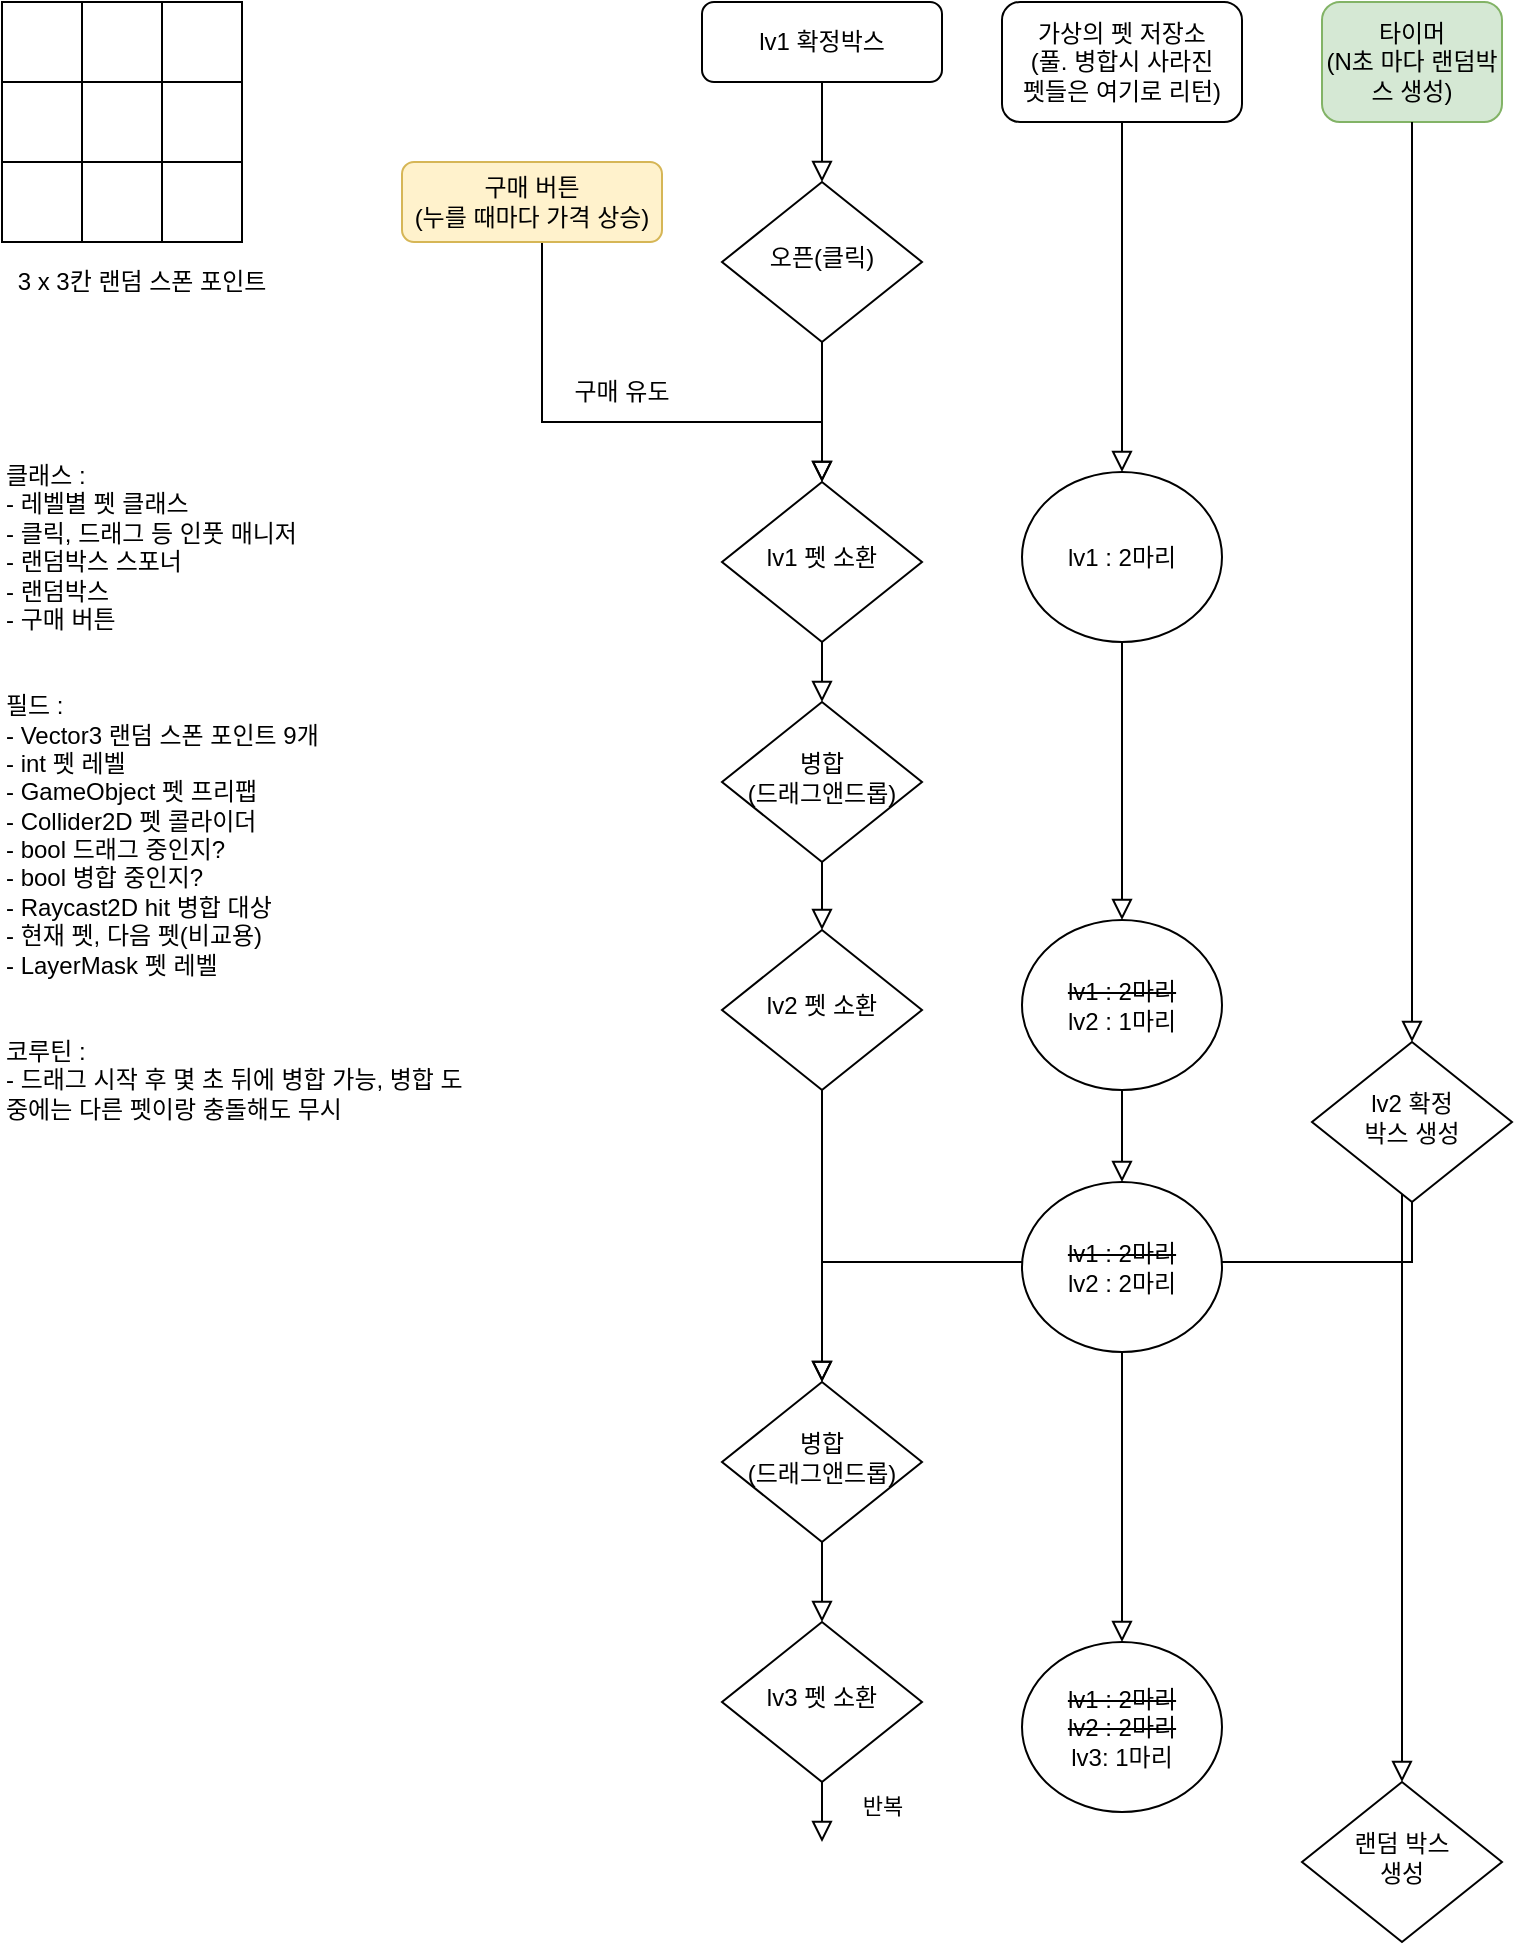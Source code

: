 <mxfile version="22.0.8" type="github">
  <diagram id="C5RBs43oDa-KdzZeNtuy" name="Page-1">
    <mxGraphModel dx="1509" dy="789" grid="1" gridSize="10" guides="1" tooltips="1" connect="1" arrows="1" fold="1" page="1" pageScale="1" pageWidth="827" pageHeight="1169" math="0" shadow="0">
      <root>
        <mxCell id="WIyWlLk6GJQsqaUBKTNV-0" />
        <mxCell id="WIyWlLk6GJQsqaUBKTNV-1" parent="WIyWlLk6GJQsqaUBKTNV-0" />
        <mxCell id="WIyWlLk6GJQsqaUBKTNV-2" value="" style="rounded=0;html=1;jettySize=auto;orthogonalLoop=1;fontSize=11;endArrow=block;endFill=0;endSize=8;strokeWidth=1;shadow=0;labelBackgroundColor=none;edgeStyle=orthogonalEdgeStyle;" parent="WIyWlLk6GJQsqaUBKTNV-1" source="WIyWlLk6GJQsqaUBKTNV-3" target="WIyWlLk6GJQsqaUBKTNV-6" edge="1">
          <mxGeometry relative="1" as="geometry" />
        </mxCell>
        <mxCell id="WIyWlLk6GJQsqaUBKTNV-3" value="lv1 확정박스" style="rounded=1;whiteSpace=wrap;html=1;fontSize=12;glass=0;strokeWidth=1;shadow=0;" parent="WIyWlLk6GJQsqaUBKTNV-1" vertex="1">
          <mxGeometry x="410" y="40" width="120" height="40" as="geometry" />
        </mxCell>
        <mxCell id="WIyWlLk6GJQsqaUBKTNV-4" value="" style="rounded=0;html=1;jettySize=auto;orthogonalLoop=1;fontSize=11;endArrow=block;endFill=0;endSize=8;strokeWidth=1;shadow=0;labelBackgroundColor=none;edgeStyle=orthogonalEdgeStyle;" parent="WIyWlLk6GJQsqaUBKTNV-1" source="WIyWlLk6GJQsqaUBKTNV-6" target="WIyWlLk6GJQsqaUBKTNV-10" edge="1">
          <mxGeometry y="20" relative="1" as="geometry">
            <mxPoint as="offset" />
          </mxGeometry>
        </mxCell>
        <mxCell id="WIyWlLk6GJQsqaUBKTNV-5" value="" style="edgeStyle=orthogonalEdgeStyle;rounded=0;html=1;jettySize=auto;orthogonalLoop=1;fontSize=11;endArrow=block;endFill=0;endSize=8;strokeWidth=1;shadow=0;labelBackgroundColor=none;exitX=0.5;exitY=1;exitDx=0;exitDy=0;" parent="WIyWlLk6GJQsqaUBKTNV-1" source="_ZNL9TgpyI4bj2Tfl-rO-10" target="WIyWlLk6GJQsqaUBKTNV-10" edge="1">
          <mxGeometry x="-0.001" y="10" relative="1" as="geometry">
            <mxPoint as="offset" />
            <mxPoint x="470" y="260" as="targetPoint" />
            <Array as="points">
              <mxPoint x="330" y="250" />
              <mxPoint x="470" y="250" />
            </Array>
          </mxGeometry>
        </mxCell>
        <mxCell id="WIyWlLk6GJQsqaUBKTNV-6" value="오픈(클릭)" style="rhombus;whiteSpace=wrap;html=1;shadow=0;fontFamily=Helvetica;fontSize=12;align=center;strokeWidth=1;spacing=6;spacingTop=-4;" parent="WIyWlLk6GJQsqaUBKTNV-1" vertex="1">
          <mxGeometry x="420" y="130" width="100" height="80" as="geometry" />
        </mxCell>
        <mxCell id="WIyWlLk6GJQsqaUBKTNV-8" value="반복" style="rounded=0;html=1;jettySize=auto;orthogonalLoop=1;fontSize=11;endArrow=block;endFill=0;endSize=8;strokeWidth=1;shadow=0;labelBackgroundColor=none;edgeStyle=orthogonalEdgeStyle;" parent="WIyWlLk6GJQsqaUBKTNV-1" source="_ZNL9TgpyI4bj2Tfl-rO-32" edge="1">
          <mxGeometry x="-0.203" y="30" relative="1" as="geometry">
            <mxPoint as="offset" />
            <mxPoint x="470" y="960" as="targetPoint" />
          </mxGeometry>
        </mxCell>
        <mxCell id="WIyWlLk6GJQsqaUBKTNV-10" value="lv1 펫 소환" style="rhombus;whiteSpace=wrap;html=1;shadow=0;fontFamily=Helvetica;fontSize=12;align=center;strokeWidth=1;spacing=6;spacingTop=-4;" parent="WIyWlLk6GJQsqaUBKTNV-1" vertex="1">
          <mxGeometry x="420" y="280" width="100" height="80" as="geometry" />
        </mxCell>
        <mxCell id="_ZNL9TgpyI4bj2Tfl-rO-6" value="" style="rounded=0;html=1;jettySize=auto;orthogonalLoop=1;fontSize=11;endArrow=block;endFill=0;endSize=8;strokeWidth=1;shadow=0;labelBackgroundColor=none;edgeStyle=orthogonalEdgeStyle;" edge="1" parent="WIyWlLk6GJQsqaUBKTNV-1" source="_ZNL9TgpyI4bj2Tfl-rO-4" target="_ZNL9TgpyI4bj2Tfl-rO-5">
          <mxGeometry x="0.333" y="20" relative="1" as="geometry">
            <mxPoint as="offset" />
            <mxPoint x="470" y="360" as="sourcePoint" />
            <mxPoint x="470" y="700" as="targetPoint" />
          </mxGeometry>
        </mxCell>
        <mxCell id="_ZNL9TgpyI4bj2Tfl-rO-5" value="병합&lt;br&gt;(드래그앤드롭)" style="rhombus;whiteSpace=wrap;html=1;shadow=0;fontFamily=Helvetica;fontSize=12;align=center;strokeWidth=1;spacing=6;spacingTop=-4;" vertex="1" parent="WIyWlLk6GJQsqaUBKTNV-1">
          <mxGeometry x="420" y="730" width="100" height="80" as="geometry" />
        </mxCell>
        <mxCell id="_ZNL9TgpyI4bj2Tfl-rO-7" value="" style="rounded=0;html=1;jettySize=auto;orthogonalLoop=1;fontSize=11;endArrow=block;endFill=0;endSize=8;strokeWidth=1;shadow=0;labelBackgroundColor=none;edgeStyle=orthogonalEdgeStyle;" edge="1" parent="WIyWlLk6GJQsqaUBKTNV-1" source="WIyWlLk6GJQsqaUBKTNV-10" target="_ZNL9TgpyI4bj2Tfl-rO-2">
          <mxGeometry x="0.333" y="20" relative="1" as="geometry">
            <mxPoint as="offset" />
            <mxPoint x="470" y="360" as="sourcePoint" />
            <mxPoint x="470" y="580" as="targetPoint" />
          </mxGeometry>
        </mxCell>
        <mxCell id="_ZNL9TgpyI4bj2Tfl-rO-2" value="병합&lt;br&gt;(드래그앤드롭)" style="rhombus;whiteSpace=wrap;html=1;shadow=0;fontFamily=Helvetica;fontSize=12;align=center;strokeWidth=1;spacing=6;spacingTop=-4;" vertex="1" parent="WIyWlLk6GJQsqaUBKTNV-1">
          <mxGeometry x="420" y="390" width="100" height="80" as="geometry" />
        </mxCell>
        <mxCell id="_ZNL9TgpyI4bj2Tfl-rO-8" value="" style="rounded=0;html=1;jettySize=auto;orthogonalLoop=1;fontSize=11;endArrow=block;endFill=0;endSize=8;strokeWidth=1;shadow=0;labelBackgroundColor=none;edgeStyle=orthogonalEdgeStyle;" edge="1" parent="WIyWlLk6GJQsqaUBKTNV-1" source="_ZNL9TgpyI4bj2Tfl-rO-2" target="_ZNL9TgpyI4bj2Tfl-rO-4">
          <mxGeometry x="0.333" y="20" relative="1" as="geometry">
            <mxPoint as="offset" />
            <mxPoint x="470" y="470" as="sourcePoint" />
            <mxPoint x="470" y="580" as="targetPoint" />
          </mxGeometry>
        </mxCell>
        <mxCell id="_ZNL9TgpyI4bj2Tfl-rO-4" value="lv2 펫 소환" style="rhombus;whiteSpace=wrap;html=1;shadow=0;fontFamily=Helvetica;fontSize=12;align=center;strokeWidth=1;spacing=6;spacingTop=-4;" vertex="1" parent="WIyWlLk6GJQsqaUBKTNV-1">
          <mxGeometry x="420" y="504" width="100" height="80" as="geometry" />
        </mxCell>
        <mxCell id="_ZNL9TgpyI4bj2Tfl-rO-10" value="구매 버튼&lt;br&gt;(누를 때마다 가격 상승)" style="rounded=1;whiteSpace=wrap;html=1;fontSize=12;glass=0;strokeWidth=1;shadow=0;fillColor=#fff2cc;strokeColor=#d6b656;" vertex="1" parent="WIyWlLk6GJQsqaUBKTNV-1">
          <mxGeometry x="260" y="120" width="130" height="40" as="geometry" />
        </mxCell>
        <mxCell id="_ZNL9TgpyI4bj2Tfl-rO-11" value="타이머&lt;br&gt;(N초 마다 랜덤박스 생성)" style="rounded=1;whiteSpace=wrap;html=1;fontSize=12;glass=0;strokeWidth=1;shadow=0;fillColor=#d5e8d4;strokeColor=#82b366;" vertex="1" parent="WIyWlLk6GJQsqaUBKTNV-1">
          <mxGeometry x="720" y="40" width="90" height="60" as="geometry" />
        </mxCell>
        <mxCell id="_ZNL9TgpyI4bj2Tfl-rO-12" value="구매 유도" style="text;html=1;strokeColor=none;fillColor=none;align=center;verticalAlign=middle;whiteSpace=wrap;rounded=0;" vertex="1" parent="WIyWlLk6GJQsqaUBKTNV-1">
          <mxGeometry x="340" y="220" width="60" height="30" as="geometry" />
        </mxCell>
        <mxCell id="_ZNL9TgpyI4bj2Tfl-rO-13" value="" style="rounded=0;html=1;jettySize=auto;orthogonalLoop=1;fontSize=11;endArrow=block;endFill=0;endSize=8;strokeWidth=1;shadow=0;labelBackgroundColor=none;edgeStyle=orthogonalEdgeStyle;" edge="1" parent="WIyWlLk6GJQsqaUBKTNV-1" source="_ZNL9TgpyI4bj2Tfl-rO-11" target="_ZNL9TgpyI4bj2Tfl-rO-14">
          <mxGeometry relative="1" as="geometry">
            <mxPoint x="500" y="90" as="sourcePoint" />
            <mxPoint x="615" y="630" as="targetPoint" />
            <Array as="points">
              <mxPoint x="765" y="480" />
              <mxPoint x="765" y="480" />
            </Array>
          </mxGeometry>
        </mxCell>
        <mxCell id="_ZNL9TgpyI4bj2Tfl-rO-14" value="lv2 확정&lt;br&gt;박스 생성" style="rhombus;whiteSpace=wrap;html=1;shadow=0;fontFamily=Helvetica;fontSize=12;align=center;strokeWidth=1;spacing=6;spacingTop=-4;" vertex="1" parent="WIyWlLk6GJQsqaUBKTNV-1">
          <mxGeometry x="715" y="560" width="100" height="80" as="geometry" />
        </mxCell>
        <mxCell id="_ZNL9TgpyI4bj2Tfl-rO-16" value="" style="rounded=0;whiteSpace=wrap;html=1;" vertex="1" parent="WIyWlLk6GJQsqaUBKTNV-1">
          <mxGeometry x="60" y="40" width="40" height="40" as="geometry" />
        </mxCell>
        <mxCell id="_ZNL9TgpyI4bj2Tfl-rO-17" value="" style="rounded=0;whiteSpace=wrap;html=1;" vertex="1" parent="WIyWlLk6GJQsqaUBKTNV-1">
          <mxGeometry x="100" y="40" width="40" height="40" as="geometry" />
        </mxCell>
        <mxCell id="_ZNL9TgpyI4bj2Tfl-rO-18" value="" style="rounded=0;whiteSpace=wrap;html=1;" vertex="1" parent="WIyWlLk6GJQsqaUBKTNV-1">
          <mxGeometry x="140" y="40" width="40" height="40" as="geometry" />
        </mxCell>
        <mxCell id="_ZNL9TgpyI4bj2Tfl-rO-19" value="" style="rounded=0;whiteSpace=wrap;html=1;" vertex="1" parent="WIyWlLk6GJQsqaUBKTNV-1">
          <mxGeometry x="60" y="80" width="40" height="40" as="geometry" />
        </mxCell>
        <mxCell id="_ZNL9TgpyI4bj2Tfl-rO-20" value="" style="rounded=0;whiteSpace=wrap;html=1;" vertex="1" parent="WIyWlLk6GJQsqaUBKTNV-1">
          <mxGeometry x="100" y="80" width="40" height="40" as="geometry" />
        </mxCell>
        <mxCell id="_ZNL9TgpyI4bj2Tfl-rO-21" value="" style="rounded=0;whiteSpace=wrap;html=1;" vertex="1" parent="WIyWlLk6GJQsqaUBKTNV-1">
          <mxGeometry x="140" y="80" width="40" height="40" as="geometry" />
        </mxCell>
        <mxCell id="_ZNL9TgpyI4bj2Tfl-rO-22" value="" style="rounded=0;whiteSpace=wrap;html=1;" vertex="1" parent="WIyWlLk6GJQsqaUBKTNV-1">
          <mxGeometry x="60" y="120" width="40" height="40" as="geometry" />
        </mxCell>
        <mxCell id="_ZNL9TgpyI4bj2Tfl-rO-23" value="" style="rounded=0;whiteSpace=wrap;html=1;" vertex="1" parent="WIyWlLk6GJQsqaUBKTNV-1">
          <mxGeometry x="100" y="120" width="40" height="40" as="geometry" />
        </mxCell>
        <mxCell id="_ZNL9TgpyI4bj2Tfl-rO-24" value="" style="rounded=0;whiteSpace=wrap;html=1;" vertex="1" parent="WIyWlLk6GJQsqaUBKTNV-1">
          <mxGeometry x="140" y="120" width="40" height="40" as="geometry" />
        </mxCell>
        <mxCell id="_ZNL9TgpyI4bj2Tfl-rO-27" value="" style="rounded=0;html=1;jettySize=auto;orthogonalLoop=1;fontSize=11;endArrow=block;endFill=0;endSize=8;strokeWidth=1;shadow=0;labelBackgroundColor=none;edgeStyle=orthogonalEdgeStyle;exitX=0.5;exitY=1;exitDx=0;exitDy=0;" edge="1" parent="WIyWlLk6GJQsqaUBKTNV-1" source="_ZNL9TgpyI4bj2Tfl-rO-14" target="_ZNL9TgpyI4bj2Tfl-rO-5">
          <mxGeometry relative="1" as="geometry">
            <mxPoint x="605" y="110" as="sourcePoint" />
            <mxPoint x="605" y="180" as="targetPoint" />
            <Array as="points">
              <mxPoint x="765" y="670" />
              <mxPoint x="470" y="670" />
            </Array>
          </mxGeometry>
        </mxCell>
        <mxCell id="_ZNL9TgpyI4bj2Tfl-rO-29" value="" style="rounded=0;html=1;jettySize=auto;orthogonalLoop=1;fontSize=11;endArrow=block;endFill=0;endSize=8;strokeWidth=1;shadow=0;labelBackgroundColor=none;edgeStyle=orthogonalEdgeStyle;" edge="1" parent="WIyWlLk6GJQsqaUBKTNV-1" source="_ZNL9TgpyI4bj2Tfl-rO-14" target="_ZNL9TgpyI4bj2Tfl-rO-30">
          <mxGeometry relative="1" as="geometry">
            <mxPoint x="760" y="620" as="sourcePoint" />
            <mxPoint x="630" y="700" as="targetPoint" />
            <Array as="points">
              <mxPoint x="760" y="750" />
              <mxPoint x="760" y="750" />
            </Array>
          </mxGeometry>
        </mxCell>
        <mxCell id="_ZNL9TgpyI4bj2Tfl-rO-30" value="랜덤 박스&lt;br&gt;생성" style="rhombus;whiteSpace=wrap;html=1;shadow=0;fontFamily=Helvetica;fontSize=12;align=center;strokeWidth=1;spacing=6;spacingTop=-4;" vertex="1" parent="WIyWlLk6GJQsqaUBKTNV-1">
          <mxGeometry x="710" y="930" width="100" height="80" as="geometry" />
        </mxCell>
        <mxCell id="_ZNL9TgpyI4bj2Tfl-rO-33" value="" style="rounded=0;html=1;jettySize=auto;orthogonalLoop=1;fontSize=11;endArrow=block;endFill=0;endSize=8;strokeWidth=1;shadow=0;labelBackgroundColor=none;edgeStyle=orthogonalEdgeStyle;" edge="1" parent="WIyWlLk6GJQsqaUBKTNV-1" source="_ZNL9TgpyI4bj2Tfl-rO-5" target="_ZNL9TgpyI4bj2Tfl-rO-32">
          <mxGeometry x="0.333" y="20" relative="1" as="geometry">
            <mxPoint as="offset" />
            <mxPoint x="470" y="720" as="sourcePoint" />
            <mxPoint x="470" y="960" as="targetPoint" />
          </mxGeometry>
        </mxCell>
        <mxCell id="_ZNL9TgpyI4bj2Tfl-rO-32" value="lv3 펫 소환" style="rhombus;whiteSpace=wrap;html=1;shadow=0;fontFamily=Helvetica;fontSize=12;align=center;strokeWidth=1;spacing=6;spacingTop=-4;" vertex="1" parent="WIyWlLk6GJQsqaUBKTNV-1">
          <mxGeometry x="420" y="850" width="100" height="80" as="geometry" />
        </mxCell>
        <mxCell id="_ZNL9TgpyI4bj2Tfl-rO-34" value="3 x 3칸 랜덤 스폰 포인트" style="text;html=1;strokeColor=none;fillColor=none;align=center;verticalAlign=middle;whiteSpace=wrap;rounded=0;" vertex="1" parent="WIyWlLk6GJQsqaUBKTNV-1">
          <mxGeometry x="60" y="165" width="140" height="30" as="geometry" />
        </mxCell>
        <mxCell id="_ZNL9TgpyI4bj2Tfl-rO-36" value="가상의 펫 저장소&lt;br&gt;(풀. 병합시 사라진&lt;br&gt;펫들은 여기로 리턴)" style="rounded=1;whiteSpace=wrap;html=1;fontSize=12;glass=0;strokeWidth=1;shadow=0;" vertex="1" parent="WIyWlLk6GJQsqaUBKTNV-1">
          <mxGeometry x="560" y="40" width="120" height="60" as="geometry" />
        </mxCell>
        <mxCell id="_ZNL9TgpyI4bj2Tfl-rO-37" value="lv1 : 2마리" style="ellipse;whiteSpace=wrap;html=1;" vertex="1" parent="WIyWlLk6GJQsqaUBKTNV-1">
          <mxGeometry x="570" y="275" width="100" height="85" as="geometry" />
        </mxCell>
        <mxCell id="_ZNL9TgpyI4bj2Tfl-rO-38" value="&lt;strike&gt;lv1 : 2마리&lt;/strike&gt;&lt;br&gt;lv2 : 1마리" style="ellipse;whiteSpace=wrap;html=1;" vertex="1" parent="WIyWlLk6GJQsqaUBKTNV-1">
          <mxGeometry x="570" y="499" width="100" height="85" as="geometry" />
        </mxCell>
        <mxCell id="_ZNL9TgpyI4bj2Tfl-rO-39" value="" style="rounded=0;html=1;jettySize=auto;orthogonalLoop=1;fontSize=11;endArrow=block;endFill=0;endSize=8;strokeWidth=1;shadow=0;labelBackgroundColor=none;edgeStyle=orthogonalEdgeStyle;" edge="1" parent="WIyWlLk6GJQsqaUBKTNV-1" source="_ZNL9TgpyI4bj2Tfl-rO-36" target="_ZNL9TgpyI4bj2Tfl-rO-37">
          <mxGeometry relative="1" as="geometry">
            <mxPoint x="480" y="90" as="sourcePoint" />
            <mxPoint x="480" y="140" as="targetPoint" />
          </mxGeometry>
        </mxCell>
        <mxCell id="_ZNL9TgpyI4bj2Tfl-rO-40" value="" style="rounded=0;html=1;jettySize=auto;orthogonalLoop=1;fontSize=11;endArrow=block;endFill=0;endSize=8;strokeWidth=1;shadow=0;labelBackgroundColor=none;edgeStyle=orthogonalEdgeStyle;" edge="1" parent="WIyWlLk6GJQsqaUBKTNV-1" source="_ZNL9TgpyI4bj2Tfl-rO-37" target="_ZNL9TgpyI4bj2Tfl-rO-38">
          <mxGeometry relative="1" as="geometry">
            <mxPoint x="619.47" y="332.5" as="sourcePoint" />
            <mxPoint x="619.47" y="527.5" as="targetPoint" />
            <Array as="points" />
          </mxGeometry>
        </mxCell>
        <mxCell id="_ZNL9TgpyI4bj2Tfl-rO-41" value="" style="rounded=0;html=1;jettySize=auto;orthogonalLoop=1;fontSize=11;endArrow=block;endFill=0;endSize=8;strokeWidth=1;shadow=0;labelBackgroundColor=none;edgeStyle=orthogonalEdgeStyle;" edge="1" parent="WIyWlLk6GJQsqaUBKTNV-1" source="_ZNL9TgpyI4bj2Tfl-rO-38" target="_ZNL9TgpyI4bj2Tfl-rO-42">
          <mxGeometry relative="1" as="geometry">
            <mxPoint x="630" y="370" as="sourcePoint" />
            <mxPoint x="620" y="690" as="targetPoint" />
            <Array as="points" />
          </mxGeometry>
        </mxCell>
        <mxCell id="_ZNL9TgpyI4bj2Tfl-rO-42" value="&lt;strike&gt;lv1 : 2마리&lt;/strike&gt;&lt;br&gt;lv2 : 2마리" style="ellipse;whiteSpace=wrap;html=1;" vertex="1" parent="WIyWlLk6GJQsqaUBKTNV-1">
          <mxGeometry x="570" y="630" width="100" height="85" as="geometry" />
        </mxCell>
        <mxCell id="_ZNL9TgpyI4bj2Tfl-rO-43" value="" style="rounded=0;html=1;jettySize=auto;orthogonalLoop=1;fontSize=11;endArrow=block;endFill=0;endSize=8;strokeWidth=1;shadow=0;labelBackgroundColor=none;edgeStyle=orthogonalEdgeStyle;" edge="1" parent="WIyWlLk6GJQsqaUBKTNV-1" source="_ZNL9TgpyI4bj2Tfl-rO-42" target="_ZNL9TgpyI4bj2Tfl-rO-44">
          <mxGeometry relative="1" as="geometry">
            <mxPoint x="630" y="594" as="sourcePoint" />
            <mxPoint x="620" y="810" as="targetPoint" />
            <Array as="points" />
          </mxGeometry>
        </mxCell>
        <mxCell id="_ZNL9TgpyI4bj2Tfl-rO-44" value="&lt;strike&gt;lv1 : 2마리&lt;br&gt;lv2 : 2마리&lt;/strike&gt;&lt;br&gt;lv3: 1마리" style="ellipse;whiteSpace=wrap;html=1;" vertex="1" parent="WIyWlLk6GJQsqaUBKTNV-1">
          <mxGeometry x="570" y="860" width="100" height="85" as="geometry" />
        </mxCell>
        <mxCell id="_ZNL9TgpyI4bj2Tfl-rO-46" value="클래스 :&lt;br&gt;- 레벨별 펫 클래스&lt;br&gt;- 클릭, 드래그 등 인풋 매니저&lt;br&gt;- 랜덤박스 스포너&lt;br&gt;- 랜덤박스&lt;br&gt;- 구매 버튼&lt;br&gt;&lt;br&gt;&lt;br&gt;필드 :&lt;br&gt;- Vector3 랜덤 스폰 포인트 9개&amp;nbsp;&lt;br&gt;- int 펫 레벨&lt;br&gt;- GameObject 펫 프리팹&lt;br&gt;- Collider2D 펫 콜라이더&lt;br&gt;- bool 드래그 중인지?&lt;br&gt;- bool 병합 중인지?&lt;br&gt;- Raycast2D hit 병합 대상&lt;br&gt;- 현재 펫, 다음 펫(비교용)&lt;br&gt;- LayerMask 펫 레벨&lt;br&gt;&lt;br&gt;&lt;br&gt;코루틴 :&lt;br&gt;- 드래그 시작 후 몇 초 뒤에 병합 가능, 병합 도중에는 다른 펫이랑 충돌해도 무시&amp;nbsp;&amp;nbsp;" style="text;html=1;strokeColor=none;fillColor=none;align=left;verticalAlign=middle;whiteSpace=wrap;rounded=0;spacingBottom=5;" vertex="1" parent="WIyWlLk6GJQsqaUBKTNV-1">
          <mxGeometry x="60" y="254" width="235" height="366" as="geometry" />
        </mxCell>
      </root>
    </mxGraphModel>
  </diagram>
</mxfile>
